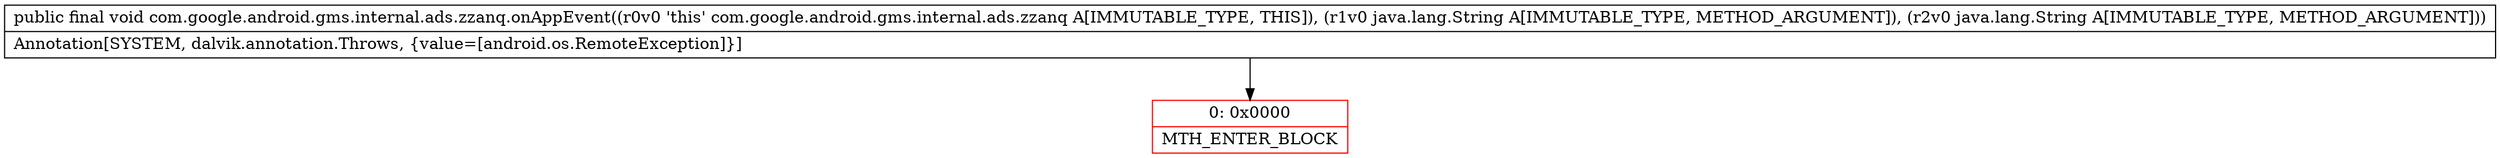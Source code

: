 digraph "CFG forcom.google.android.gms.internal.ads.zzanq.onAppEvent(Ljava\/lang\/String;Ljava\/lang\/String;)V" {
subgraph cluster_Region_849596537 {
label = "R(0)";
node [shape=record,color=blue];
}
Node_0 [shape=record,color=red,label="{0\:\ 0x0000|MTH_ENTER_BLOCK\l}"];
MethodNode[shape=record,label="{public final void com.google.android.gms.internal.ads.zzanq.onAppEvent((r0v0 'this' com.google.android.gms.internal.ads.zzanq A[IMMUTABLE_TYPE, THIS]), (r1v0 java.lang.String A[IMMUTABLE_TYPE, METHOD_ARGUMENT]), (r2v0 java.lang.String A[IMMUTABLE_TYPE, METHOD_ARGUMENT]))  | Annotation[SYSTEM, dalvik.annotation.Throws, \{value=[android.os.RemoteException]\}]\l}"];
MethodNode -> Node_0;
}

